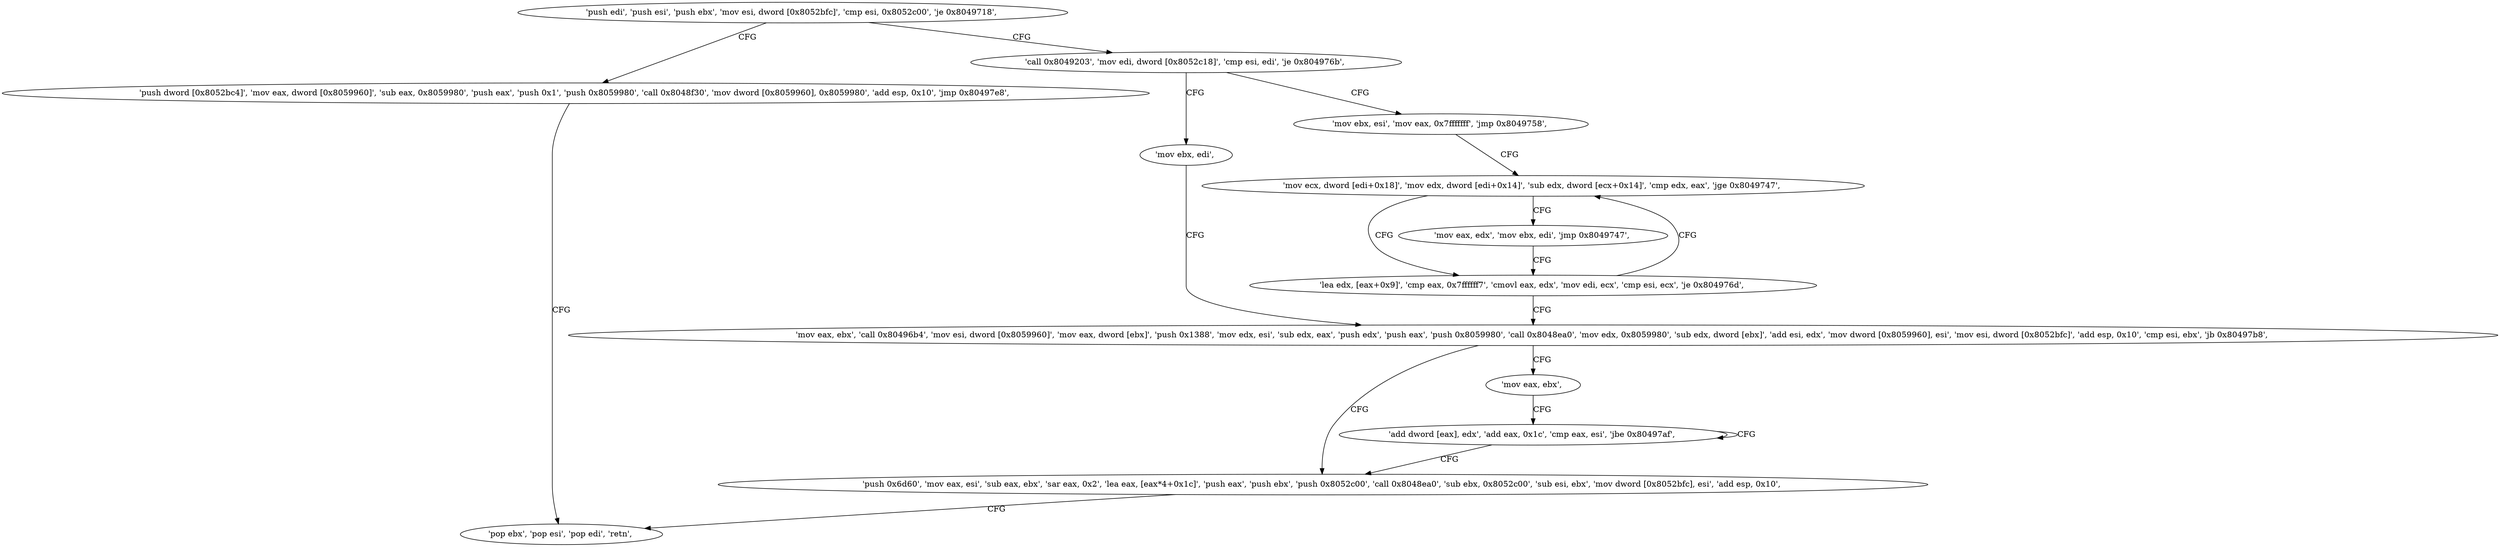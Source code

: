digraph "func" {
"134518511" [label = "'push edi', 'push esi', 'push ebx', 'mov esi, dword [0x8052bfc]', 'cmp esi, 0x8052c00', 'je 0x8049718', " ]
"134518552" [label = "'push dword [0x8052bc4]', 'mov eax, dword [0x8059960]', 'sub eax, 0x8059980', 'push eax', 'push 0x1', 'push 0x8059980', 'call 0x8048f30', 'mov dword [0x8059960], 0x8059980', 'add esp, 0x10', 'jmp 0x80497e8', " ]
"134518528" [label = "'call 0x8049203', 'mov edi, dword [0x8052c18]', 'cmp esi, edi', 'je 0x804976b', " ]
"134518760" [label = "'pop ebx', 'pop esi', 'pop edi', 'retn', " ]
"134518635" [label = "'mov ebx, edi', " ]
"134518543" [label = "'mov ebx, esi', 'mov eax, 0x7fffffff', 'jmp 0x8049758', " ]
"134518637" [label = "'mov eax, ebx', 'call 0x80496b4', 'mov esi, dword [0x8059960]', 'mov eax, dword [ebx]', 'push 0x1388', 'mov edx, esi', 'sub edx, eax', 'push edx', 'push eax', 'push 0x8059980', 'call 0x8048ea0', 'mov edx, 0x8059980', 'sub edx, dword [ebx]', 'add esi, edx', 'mov dword [0x8059960], esi', 'mov esi, dword [0x8052bfc]', 'add esp, 0x10', 'cmp esi, ebx', 'jb 0x80497b8', " ]
"134518616" [label = "'mov ecx, dword [edi+0x18]', 'mov edx, dword [edi+0x14]', 'sub edx, dword [ecx+0x14]', 'cmp edx, eax', 'jge 0x8049747', " ]
"134518712" [label = "'push 0x6d60', 'mov eax, esi', 'sub eax, ebx', 'sar eax, 0x2', 'lea eax, [eax*4+0x1c]', 'push eax', 'push ebx', 'push 0x8052c00', 'call 0x8048ea0', 'sub ebx, 0x8052c00', 'sub esi, ebx', 'mov dword [0x8052bfc], esi', 'add esp, 0x10', " ]
"134518701" [label = "'mov eax, ebx', " ]
"134518703" [label = "'add dword [eax], edx', 'add eax, 0x1c', 'cmp eax, esi', 'jbe 0x80497af', " ]
"134518599" [label = "'lea edx, [eax+0x9]', 'cmp eax, 0x7ffffff7', 'cmovl eax, edx', 'mov edi, ecx', 'cmp esi, ecx', 'je 0x804976d', " ]
"134518629" [label = "'mov eax, edx', 'mov ebx, edi', 'jmp 0x8049747', " ]
"134518511" -> "134518552" [ label = "CFG" ]
"134518511" -> "134518528" [ label = "CFG" ]
"134518552" -> "134518760" [ label = "CFG" ]
"134518528" -> "134518635" [ label = "CFG" ]
"134518528" -> "134518543" [ label = "CFG" ]
"134518635" -> "134518637" [ label = "CFG" ]
"134518543" -> "134518616" [ label = "CFG" ]
"134518637" -> "134518712" [ label = "CFG" ]
"134518637" -> "134518701" [ label = "CFG" ]
"134518616" -> "134518599" [ label = "CFG" ]
"134518616" -> "134518629" [ label = "CFG" ]
"134518712" -> "134518760" [ label = "CFG" ]
"134518701" -> "134518703" [ label = "CFG" ]
"134518703" -> "134518703" [ label = "CFG" ]
"134518703" -> "134518712" [ label = "CFG" ]
"134518599" -> "134518637" [ label = "CFG" ]
"134518599" -> "134518616" [ label = "CFG" ]
"134518629" -> "134518599" [ label = "CFG" ]
}
